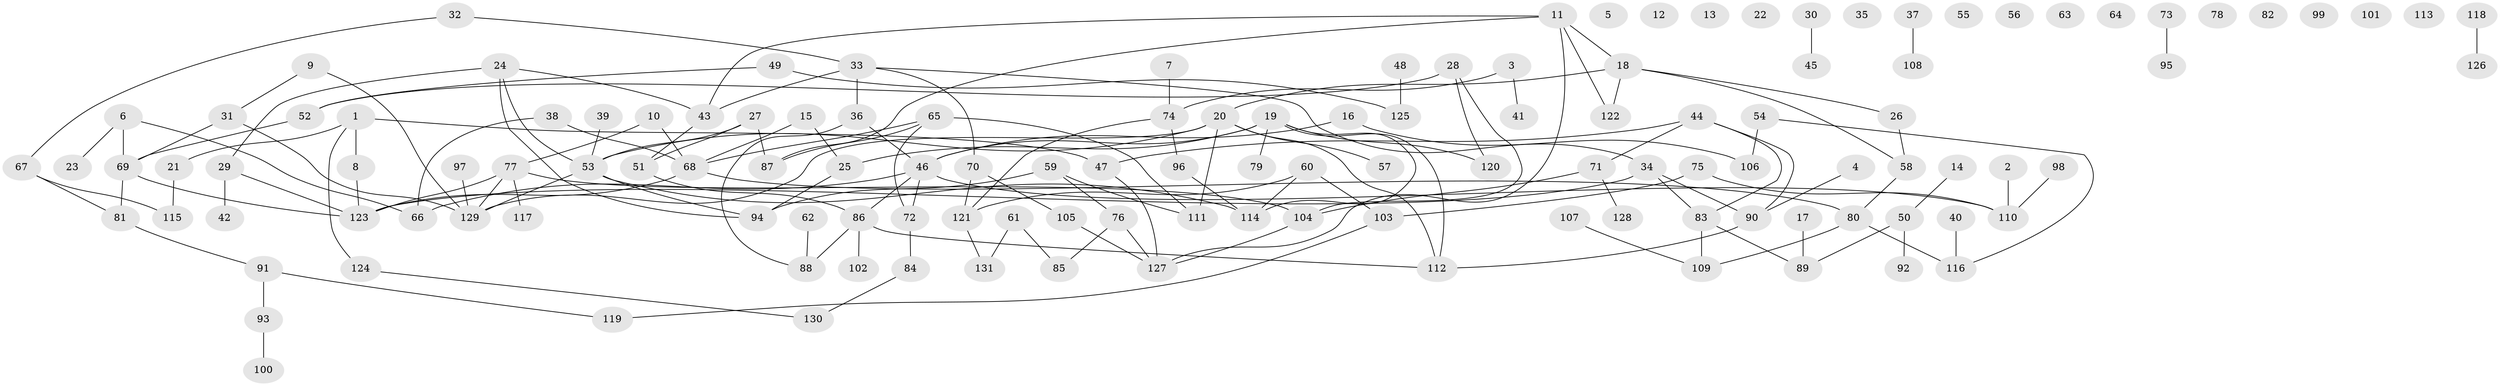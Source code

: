 // coarse degree distribution, {1: 0.14583333333333334, 3: 0.08333333333333333, 4: 0.14583333333333334, 6: 0.041666666666666664, 2: 0.3541666666666667, 5: 0.0625, 8: 0.08333333333333333, 9: 0.020833333333333332, 7: 0.020833333333333332, 10: 0.041666666666666664}
// Generated by graph-tools (version 1.1) at 2025/48/03/04/25 22:48:27]
// undirected, 131 vertices, 158 edges
graph export_dot {
  node [color=gray90,style=filled];
  1;
  2;
  3;
  4;
  5;
  6;
  7;
  8;
  9;
  10;
  11;
  12;
  13;
  14;
  15;
  16;
  17;
  18;
  19;
  20;
  21;
  22;
  23;
  24;
  25;
  26;
  27;
  28;
  29;
  30;
  31;
  32;
  33;
  34;
  35;
  36;
  37;
  38;
  39;
  40;
  41;
  42;
  43;
  44;
  45;
  46;
  47;
  48;
  49;
  50;
  51;
  52;
  53;
  54;
  55;
  56;
  57;
  58;
  59;
  60;
  61;
  62;
  63;
  64;
  65;
  66;
  67;
  68;
  69;
  70;
  71;
  72;
  73;
  74;
  75;
  76;
  77;
  78;
  79;
  80;
  81;
  82;
  83;
  84;
  85;
  86;
  87;
  88;
  89;
  90;
  91;
  92;
  93;
  94;
  95;
  96;
  97;
  98;
  99;
  100;
  101;
  102;
  103;
  104;
  105;
  106;
  107;
  108;
  109;
  110;
  111;
  112;
  113;
  114;
  115;
  116;
  117;
  118;
  119;
  120;
  121;
  122;
  123;
  124;
  125;
  126;
  127;
  128;
  129;
  130;
  131;
  1 -- 8;
  1 -- 21;
  1 -- 47;
  1 -- 124;
  2 -- 110;
  3 -- 41;
  3 -- 74;
  4 -- 90;
  6 -- 23;
  6 -- 66;
  6 -- 69;
  7 -- 74;
  8 -- 123;
  9 -- 31;
  9 -- 129;
  10 -- 68;
  10 -- 77;
  11 -- 18;
  11 -- 43;
  11 -- 87;
  11 -- 122;
  11 -- 127;
  14 -- 50;
  15 -- 25;
  15 -- 68;
  16 -- 46;
  16 -- 106;
  17 -- 89;
  18 -- 20;
  18 -- 26;
  18 -- 58;
  18 -- 122;
  19 -- 25;
  19 -- 46;
  19 -- 79;
  19 -- 112;
  19 -- 114;
  19 -- 120;
  20 -- 53;
  20 -- 57;
  20 -- 111;
  20 -- 112;
  20 -- 129;
  21 -- 115;
  24 -- 29;
  24 -- 43;
  24 -- 53;
  24 -- 94;
  25 -- 94;
  26 -- 58;
  27 -- 51;
  27 -- 53;
  27 -- 87;
  28 -- 52;
  28 -- 104;
  28 -- 120;
  29 -- 42;
  29 -- 123;
  30 -- 45;
  31 -- 69;
  31 -- 129;
  32 -- 33;
  32 -- 67;
  33 -- 34;
  33 -- 36;
  33 -- 43;
  33 -- 70;
  34 -- 83;
  34 -- 90;
  34 -- 123;
  36 -- 46;
  36 -- 88;
  37 -- 108;
  38 -- 66;
  38 -- 68;
  39 -- 53;
  40 -- 116;
  43 -- 51;
  44 -- 47;
  44 -- 71;
  44 -- 83;
  44 -- 90;
  46 -- 66;
  46 -- 72;
  46 -- 86;
  46 -- 110;
  47 -- 127;
  48 -- 125;
  49 -- 52;
  49 -- 125;
  50 -- 89;
  50 -- 92;
  51 -- 86;
  52 -- 69;
  53 -- 94;
  53 -- 114;
  53 -- 129;
  54 -- 106;
  54 -- 116;
  58 -- 80;
  59 -- 76;
  59 -- 94;
  59 -- 111;
  60 -- 103;
  60 -- 114;
  60 -- 121;
  61 -- 85;
  61 -- 131;
  62 -- 88;
  65 -- 68;
  65 -- 72;
  65 -- 87;
  65 -- 111;
  67 -- 81;
  67 -- 115;
  68 -- 80;
  68 -- 123;
  69 -- 81;
  69 -- 123;
  70 -- 105;
  70 -- 121;
  71 -- 104;
  71 -- 128;
  72 -- 84;
  73 -- 95;
  74 -- 96;
  74 -- 121;
  75 -- 103;
  75 -- 110;
  76 -- 85;
  76 -- 127;
  77 -- 104;
  77 -- 117;
  77 -- 123;
  77 -- 129;
  80 -- 109;
  80 -- 116;
  81 -- 91;
  83 -- 89;
  83 -- 109;
  84 -- 130;
  86 -- 88;
  86 -- 102;
  86 -- 112;
  90 -- 112;
  91 -- 93;
  91 -- 119;
  93 -- 100;
  96 -- 114;
  97 -- 129;
  98 -- 110;
  103 -- 119;
  104 -- 127;
  105 -- 127;
  107 -- 109;
  118 -- 126;
  121 -- 131;
  124 -- 130;
}

